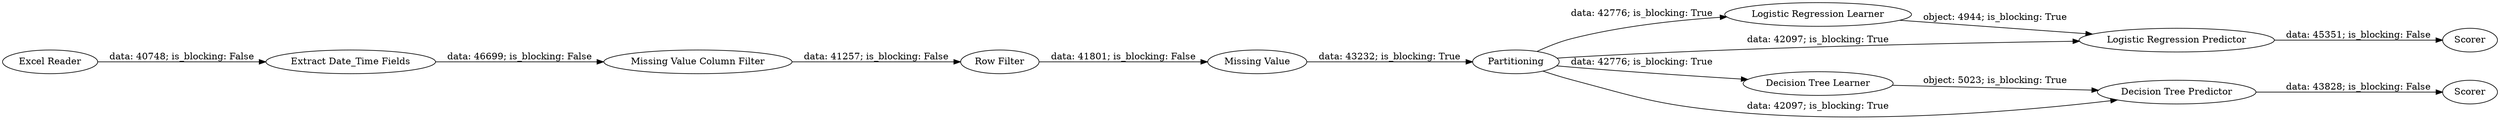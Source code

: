 digraph {
	"-894203193776524919_11" [label=Scorer]
	"-894203193776524919_4" [label="Row Filter"]
	"-894203193776524919_9" [label="Logistic Regression Learner"]
	"-894203193776524919_8" [label="Decision Tree Predictor"]
	"-894203193776524919_1" [label="Extract Date_Time Fields"]
	"-894203193776524919_12" [label=Scorer]
	"-894203193776524919_2" [label="Excel Reader"]
	"-894203193776524919_5" [label="Missing Value"]
	"-894203193776524919_6" [label=Partitioning]
	"-894203193776524919_7" [label="Decision Tree Learner"]
	"-894203193776524919_10" [label="Logistic Regression Predictor"]
	"-894203193776524919_3" [label="Missing Value Column Filter"]
	"-894203193776524919_9" -> "-894203193776524919_10" [label="object: 4944; is_blocking: True"]
	"-894203193776524919_6" -> "-894203193776524919_7" [label="data: 42776; is_blocking: True"]
	"-894203193776524919_6" -> "-894203193776524919_9" [label="data: 42776; is_blocking: True"]
	"-894203193776524919_6" -> "-894203193776524919_8" [label="data: 42097; is_blocking: True"]
	"-894203193776524919_7" -> "-894203193776524919_8" [label="object: 5023; is_blocking: True"]
	"-894203193776524919_3" -> "-894203193776524919_4" [label="data: 41257; is_blocking: False"]
	"-894203193776524919_6" -> "-894203193776524919_10" [label="data: 42097; is_blocking: True"]
	"-894203193776524919_5" -> "-894203193776524919_6" [label="data: 43232; is_blocking: True"]
	"-894203193776524919_10" -> "-894203193776524919_12" [label="data: 45351; is_blocking: False"]
	"-894203193776524919_1" -> "-894203193776524919_3" [label="data: 46699; is_blocking: False"]
	"-894203193776524919_8" -> "-894203193776524919_11" [label="data: 43828; is_blocking: False"]
	"-894203193776524919_2" -> "-894203193776524919_1" [label="data: 40748; is_blocking: False"]
	"-894203193776524919_4" -> "-894203193776524919_5" [label="data: 41801; is_blocking: False"]
	rankdir=LR
}
